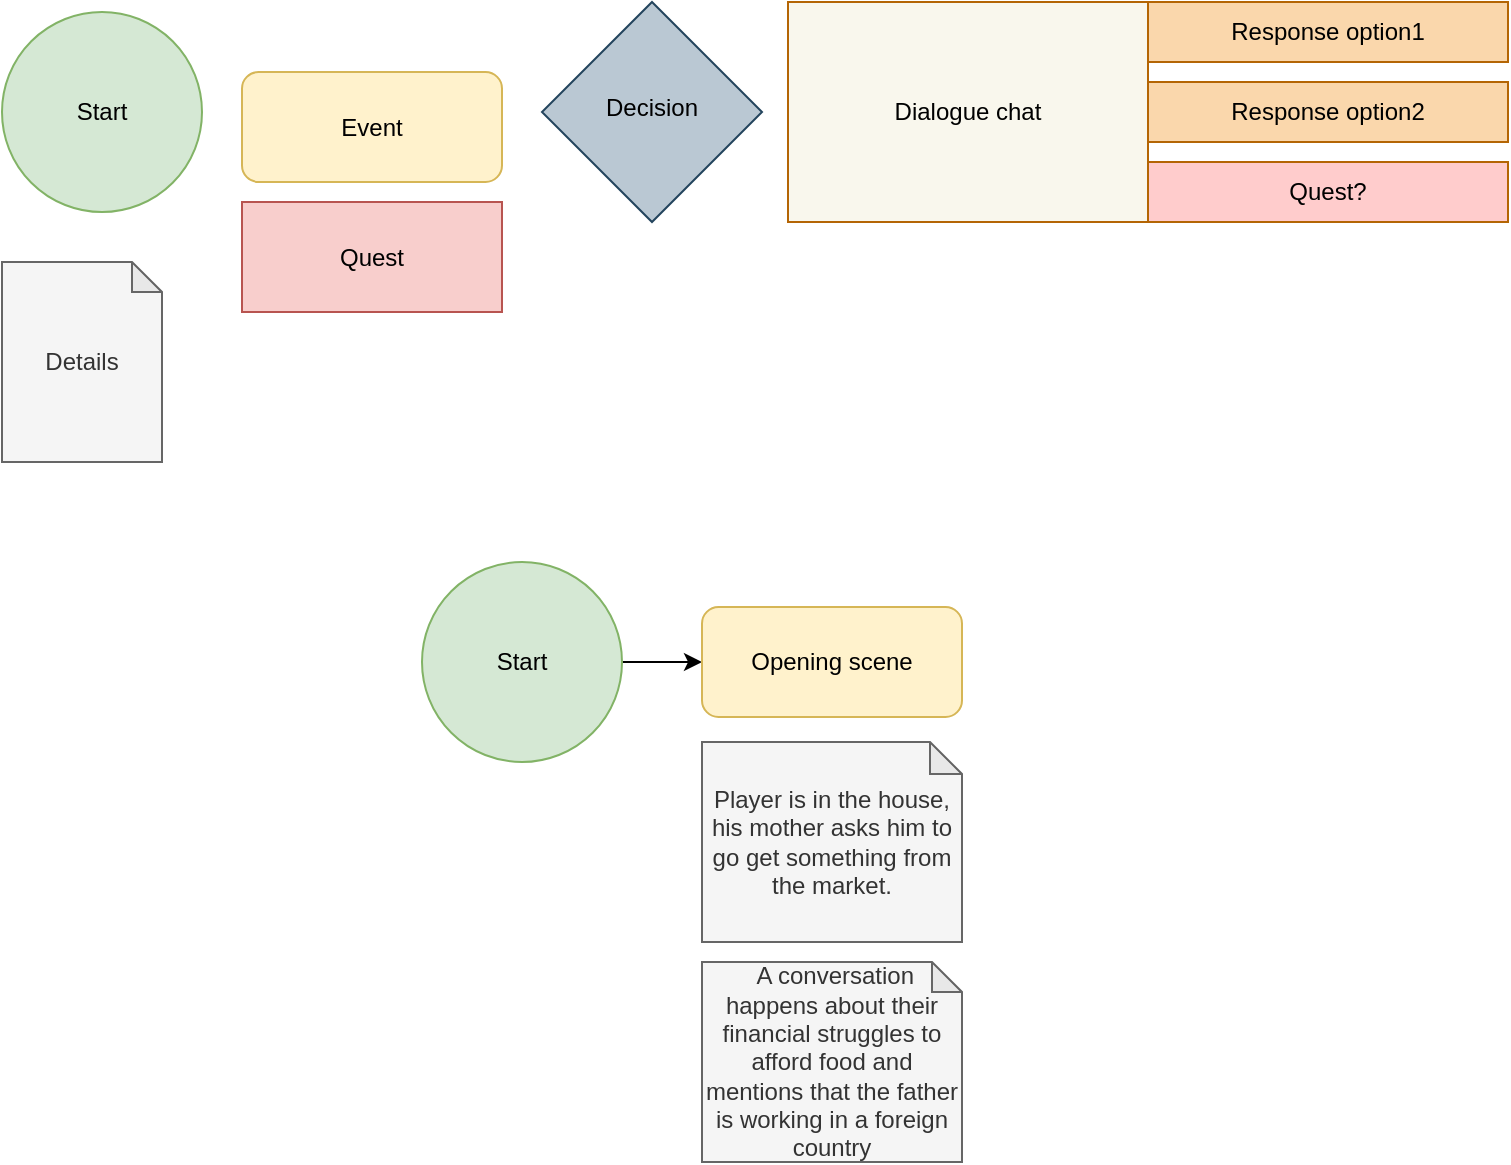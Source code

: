 <mxfile version="24.6.4" type="github">
  <diagram id="C5RBs43oDa-KdzZeNtuy" name="Page-1">
    <mxGraphModel dx="2336" dy="796" grid="1" gridSize="10" guides="1" tooltips="1" connect="1" arrows="1" fold="1" page="1" pageScale="1" pageWidth="827" pageHeight="1169" math="0" shadow="0">
      <root>
        <mxCell id="WIyWlLk6GJQsqaUBKTNV-0" />
        <mxCell id="WIyWlLk6GJQsqaUBKTNV-1" parent="WIyWlLk6GJQsqaUBKTNV-0" />
        <mxCell id="FQBBE40vLdjEcZgH7EDm-0" value="Event" style="rounded=1;whiteSpace=wrap;html=1;fontSize=12;glass=0;strokeWidth=1;shadow=0;fillColor=#fff2cc;strokeColor=#d6b656;" vertex="1" parent="WIyWlLk6GJQsqaUBKTNV-1">
          <mxGeometry x="-690" y="75" width="130" height="55" as="geometry" />
        </mxCell>
        <mxCell id="FQBBE40vLdjEcZgH7EDm-5" value="" style="group" vertex="1" connectable="0" parent="WIyWlLk6GJQsqaUBKTNV-1">
          <mxGeometry x="-417" y="40" width="360" height="110" as="geometry" />
        </mxCell>
        <mxCell id="FQBBE40vLdjEcZgH7EDm-1" value="Dialogue chat" style="rounded=0;whiteSpace=wrap;html=1;fontSize=12;glass=0;strokeWidth=1;shadow=0;fillColor=#f9f7ed;strokeColor=#B46504;" vertex="1" parent="FQBBE40vLdjEcZgH7EDm-5">
          <mxGeometry width="180" height="110" as="geometry" />
        </mxCell>
        <mxCell id="FQBBE40vLdjEcZgH7EDm-2" value="Response option1" style="rounded=0;whiteSpace=wrap;html=1;fontSize=12;glass=0;strokeWidth=1;shadow=0;fillColor=#fad7ac;strokeColor=#b46504;" vertex="1" parent="FQBBE40vLdjEcZgH7EDm-5">
          <mxGeometry x="180" width="180" height="30" as="geometry" />
        </mxCell>
        <mxCell id="FQBBE40vLdjEcZgH7EDm-3" value="Response option2" style="rounded=0;whiteSpace=wrap;html=1;fontSize=12;glass=0;strokeWidth=1;shadow=0;fillColor=#fad7ac;strokeColor=#b46504;" vertex="1" parent="FQBBE40vLdjEcZgH7EDm-5">
          <mxGeometry x="180" y="40" width="180" height="30" as="geometry" />
        </mxCell>
        <mxCell id="FQBBE40vLdjEcZgH7EDm-4" value="Quest?" style="rounded=0;whiteSpace=wrap;html=1;fontSize=12;glass=0;strokeWidth=1;shadow=0;fillColor=#ffcccc;strokeColor=#B46504;" vertex="1" parent="FQBBE40vLdjEcZgH7EDm-5">
          <mxGeometry x="180" y="80" width="180" height="30" as="geometry" />
        </mxCell>
        <mxCell id="FQBBE40vLdjEcZgH7EDm-6" value="Decision" style="rhombus;whiteSpace=wrap;html=1;shadow=0;fontFamily=Helvetica;fontSize=12;align=center;strokeWidth=1;spacing=6;spacingTop=-4;fillColor=#bac8d3;strokeColor=#23445d;" vertex="1" parent="WIyWlLk6GJQsqaUBKTNV-1">
          <mxGeometry x="-540" y="40" width="110" height="110" as="geometry" />
        </mxCell>
        <mxCell id="FQBBE40vLdjEcZgH7EDm-7" value="Start" style="ellipse;whiteSpace=wrap;html=1;aspect=fixed;fillColor=#d5e8d4;strokeColor=#82b366;" vertex="1" parent="WIyWlLk6GJQsqaUBKTNV-1">
          <mxGeometry x="-810" y="45" width="100" height="100" as="geometry" />
        </mxCell>
        <mxCell id="FQBBE40vLdjEcZgH7EDm-14" style="edgeStyle=orthogonalEdgeStyle;rounded=0;orthogonalLoop=1;jettySize=auto;html=1;" edge="1" parent="WIyWlLk6GJQsqaUBKTNV-1" source="FQBBE40vLdjEcZgH7EDm-8" target="FQBBE40vLdjEcZgH7EDm-13">
          <mxGeometry relative="1" as="geometry" />
        </mxCell>
        <mxCell id="FQBBE40vLdjEcZgH7EDm-8" value="Start" style="ellipse;whiteSpace=wrap;html=1;aspect=fixed;fillColor=#d5e8d4;strokeColor=#82b366;" vertex="1" parent="WIyWlLk6GJQsqaUBKTNV-1">
          <mxGeometry x="-600" y="320" width="100" height="100" as="geometry" />
        </mxCell>
        <mxCell id="FQBBE40vLdjEcZgH7EDm-12" value="Details" style="shape=note;whiteSpace=wrap;html=1;backgroundOutline=1;darkOpacity=0.05;fillColor=#f5f5f5;fontColor=#333333;strokeColor=#666666;size=15;" vertex="1" parent="WIyWlLk6GJQsqaUBKTNV-1">
          <mxGeometry x="-810" y="170" width="80" height="100" as="geometry" />
        </mxCell>
        <mxCell id="FQBBE40vLdjEcZgH7EDm-13" value="Opening scene" style="rounded=1;whiteSpace=wrap;html=1;fontSize=12;glass=0;strokeWidth=1;shadow=0;fillColor=#fff2cc;strokeColor=#d6b656;" vertex="1" parent="WIyWlLk6GJQsqaUBKTNV-1">
          <mxGeometry x="-460" y="342.5" width="130" height="55" as="geometry" />
        </mxCell>
        <mxCell id="FQBBE40vLdjEcZgH7EDm-15" value="Player is in the house, his mother asks him to go get something from the market." style="shape=note;whiteSpace=wrap;html=1;backgroundOutline=1;darkOpacity=0.05;fillColor=#f5f5f5;fontColor=#333333;strokeColor=#666666;size=16;" vertex="1" parent="WIyWlLk6GJQsqaUBKTNV-1">
          <mxGeometry x="-460" y="410" width="130" height="100" as="geometry" />
        </mxCell>
        <mxCell id="FQBBE40vLdjEcZgH7EDm-17" value="&amp;nbsp;A conversation happens about their financial struggles to afford food and mentions that the father is working in a foreign country" style="shape=note;whiteSpace=wrap;html=1;backgroundOutline=1;darkOpacity=0.05;fillColor=#f5f5f5;fontColor=#333333;strokeColor=#666666;size=15;" vertex="1" parent="WIyWlLk6GJQsqaUBKTNV-1">
          <mxGeometry x="-460" y="520" width="130" height="100" as="geometry" />
        </mxCell>
        <mxCell id="FQBBE40vLdjEcZgH7EDm-18" value="Quest" style="rounded=0;whiteSpace=wrap;html=1;fontSize=12;glass=0;strokeWidth=1;shadow=0;fillColor=#f8cecc;strokeColor=#b85450;" vertex="1" parent="WIyWlLk6GJQsqaUBKTNV-1">
          <mxGeometry x="-690" y="140" width="130" height="55" as="geometry" />
        </mxCell>
      </root>
    </mxGraphModel>
  </diagram>
</mxfile>
